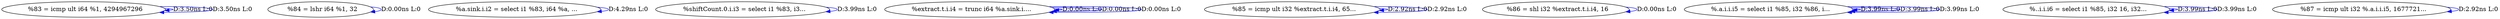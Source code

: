 digraph {
Node0x3337f90[label="  %83 = icmp ult i64 %1, 4294967296"];
Node0x3337f90 -> Node0x3337f90[label="D:3.50ns L:0",color=blue];
Node0x3337f90 -> Node0x3337f90[label="D:3.50ns L:0",color=blue];
Node0x333b980[label="  %84 = lshr i64 %1, 32"];
Node0x333b980 -> Node0x333b980[label="D:0.00ns L:0",color=blue];
Node0x333ba60[label="  %a.sink.i.i2 = select i1 %83, i64 %a, ..."];
Node0x333ba60 -> Node0x333ba60[label="D:4.29ns L:0",color=blue];
Node0x333bb70[label="  %shiftCount.0.i.i3 = select i1 %83, i3..."];
Node0x333bb70 -> Node0x333bb70[label="D:3.99ns L:0",color=blue];
Node0x333bc50[label="  %extract.t.i.i4 = trunc i64 %a.sink.i...."];
Node0x333bc50 -> Node0x333bc50[label="D:0.00ns L:0",color=blue];
Node0x333bc50 -> Node0x333bc50[label="D:0.00ns L:0",color=blue];
Node0x333bc50 -> Node0x333bc50[label="D:0.00ns L:0",color=blue];
Node0x333bd30[label="  %85 = icmp ult i32 %extract.t.i.i4, 65..."];
Node0x333bd30 -> Node0x333bd30[label="D:2.92ns L:0",color=blue];
Node0x333bd30 -> Node0x333bd30[label="D:2.92ns L:0",color=blue];
Node0x333be10[label="  %86 = shl i32 %extract.t.i.i4, 16"];
Node0x333be10 -> Node0x333be10[label="D:0.00ns L:0",color=blue];
Node0x333bef0[label="  %.a.i.i.i5 = select i1 %85, i32 %86, i..."];
Node0x333bef0 -> Node0x333bef0[label="D:3.99ns L:0",color=blue];
Node0x333bef0 -> Node0x333bef0[label="D:3.99ns L:0",color=blue];
Node0x333bef0 -> Node0x333bef0[label="D:3.99ns L:0",color=blue];
Node0x333bfd0[label="  %..i.i.i6 = select i1 %85, i32 16, i32..."];
Node0x333bfd0 -> Node0x333bfd0[label="D:3.99ns L:0",color=blue];
Node0x333bfd0 -> Node0x333bfd0[label="D:3.99ns L:0",color=blue];
Node0x333c0b0[label="  %87 = icmp ult i32 %.a.i.i.i5, 1677721..."];
Node0x333c0b0 -> Node0x333c0b0[label="D:2.92ns L:0",color=blue];
}
